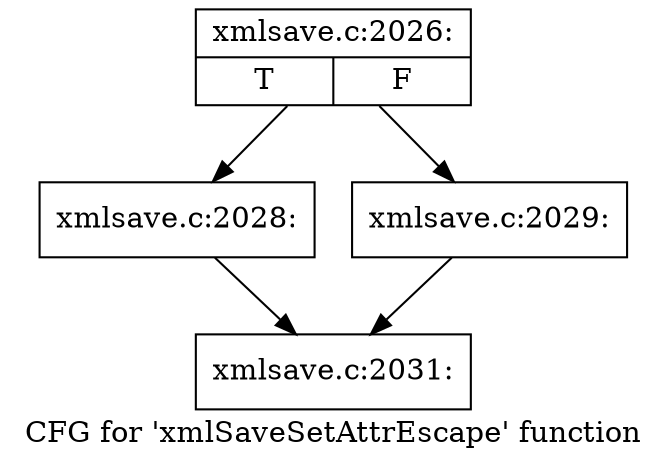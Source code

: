 digraph "CFG for 'xmlSaveSetAttrEscape' function" {
	label="CFG for 'xmlSaveSetAttrEscape' function";

	Node0x5704920 [shape=record,label="{xmlsave.c:2026:|{<s0>T|<s1>F}}"];
	Node0x5704920 -> Node0x56ebb50;
	Node0x5704920 -> Node0x56ebba0;
	Node0x56ebb50 [shape=record,label="{xmlsave.c:2028:}"];
	Node0x56ebb50 -> Node0x5702140;
	Node0x56ebba0 [shape=record,label="{xmlsave.c:2029:}"];
	Node0x56ebba0 -> Node0x5702140;
	Node0x5702140 [shape=record,label="{xmlsave.c:2031:}"];
}
